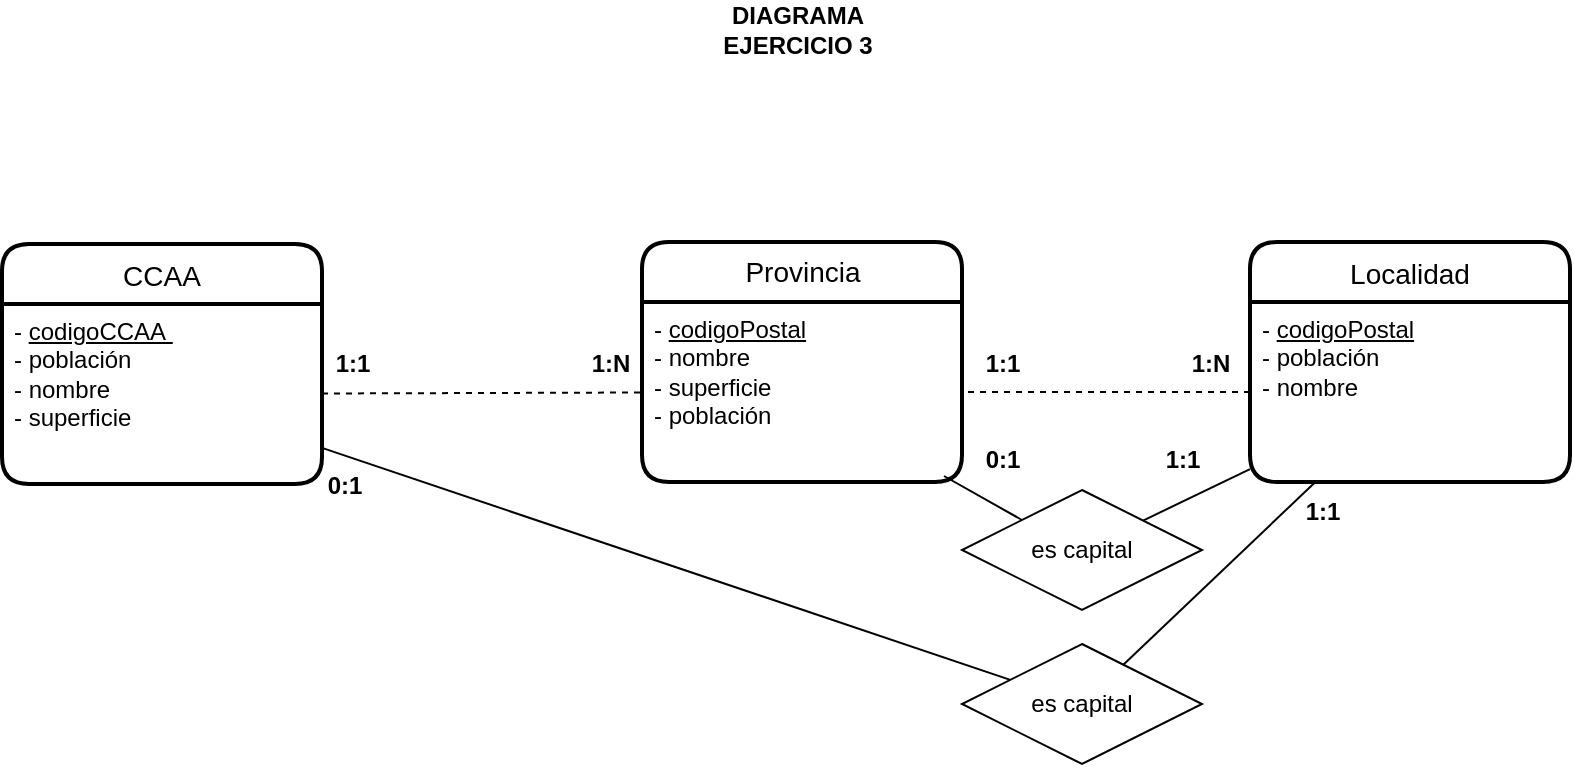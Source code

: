 <mxfile version="20.1.3" type="github">
  <diagram id="e14B0zVhnKclSYJwJWuQ" name="Pàgina-1">
    <mxGraphModel dx="2191" dy="412" grid="1" gridSize="10" guides="1" tooltips="1" connect="1" arrows="1" fold="1" page="1" pageScale="1" pageWidth="1169" pageHeight="827" math="0" shadow="0">
      <root>
        <mxCell id="0" />
        <mxCell id="1" parent="0" />
        <mxCell id="MY2yZ7T-iWRl8EQ1s907-56" value="Localidad" style="swimlane;childLayout=stackLayout;horizontal=1;startSize=30;horizontalStack=0;rounded=1;fontSize=14;fontStyle=0;strokeWidth=2;resizeParent=0;resizeLast=1;shadow=0;dashed=0;align=center;" parent="1" vertex="1">
          <mxGeometry x="-386" y="311" width="160" height="120" as="geometry" />
        </mxCell>
        <mxCell id="MY2yZ7T-iWRl8EQ1s907-57" value="- &lt;u&gt;codigoPostal&lt;/u&gt;&lt;br&gt;- población&lt;br&gt;- nombre" style="align=left;strokeColor=none;fillColor=none;spacingLeft=4;fontSize=12;verticalAlign=top;resizable=0;rotatable=0;part=1;html=1;" parent="MY2yZ7T-iWRl8EQ1s907-56" vertex="1">
          <mxGeometry y="30" width="160" height="90" as="geometry" />
        </mxCell>
        <mxCell id="MY2yZ7T-iWRl8EQ1s907-62" value="Provincia" style="swimlane;childLayout=stackLayout;horizontal=1;startSize=30;horizontalStack=0;rounded=1;fontSize=14;fontStyle=0;strokeWidth=2;resizeParent=0;resizeLast=1;shadow=0;dashed=0;align=center;html=1;" parent="1" vertex="1">
          <mxGeometry x="-690" y="311" width="160" height="120" as="geometry" />
        </mxCell>
        <mxCell id="MY2yZ7T-iWRl8EQ1s907-63" value="- &lt;u&gt;codigoPostal&lt;/u&gt;&lt;br&gt;- nombre&lt;br&gt;- superficie&lt;br&gt;- población" style="align=left;strokeColor=none;fillColor=none;spacingLeft=4;fontSize=12;verticalAlign=top;resizable=0;rotatable=0;part=1;html=1;" parent="MY2yZ7T-iWRl8EQ1s907-62" vertex="1">
          <mxGeometry y="30" width="160" height="90" as="geometry" />
        </mxCell>
        <mxCell id="MY2yZ7T-iWRl8EQ1s907-60" value="CCAA" style="swimlane;childLayout=stackLayout;horizontal=1;startSize=30;horizontalStack=0;rounded=1;fontSize=14;fontStyle=0;strokeWidth=2;resizeParent=0;resizeLast=1;shadow=0;dashed=0;align=center;" parent="1" vertex="1">
          <mxGeometry x="-1010" y="312" width="160" height="120" as="geometry" />
        </mxCell>
        <mxCell id="MY2yZ7T-iWRl8EQ1s907-61" value="- &lt;u&gt;codigoCCAA&amp;nbsp;&lt;/u&gt;&lt;br&gt;- población&lt;br&gt;- nombre&lt;br&gt;- superficie" style="align=left;strokeColor=none;fillColor=none;spacingLeft=4;fontSize=12;verticalAlign=top;resizable=0;rotatable=0;part=1;fontStyle=0;html=1;" parent="MY2yZ7T-iWRl8EQ1s907-60" vertex="1">
          <mxGeometry y="30" width="160" height="90" as="geometry" />
        </mxCell>
        <mxCell id="MY2yZ7T-iWRl8EQ1s907-69" value="" style="endArrow=none;html=1;rounded=0;dashed=1;" parent="1" source="MY2yZ7T-iWRl8EQ1s907-61" target="MY2yZ7T-iWRl8EQ1s907-63" edge="1">
          <mxGeometry relative="1" as="geometry">
            <mxPoint x="-280" y="302" as="sourcePoint" />
            <mxPoint x="-786.105" y="203.948" as="targetPoint" />
          </mxGeometry>
        </mxCell>
        <mxCell id="MY2yZ7T-iWRl8EQ1s907-74" value="" style="endArrow=none;html=1;rounded=0;dashed=1;" parent="1" source="MY2yZ7T-iWRl8EQ1s907-57" target="MY2yZ7T-iWRl8EQ1s907-63" edge="1">
          <mxGeometry relative="1" as="geometry">
            <mxPoint x="-392.287" y="203.143" as="sourcePoint" />
            <mxPoint x="-420" y="391.545" as="targetPoint" />
          </mxGeometry>
        </mxCell>
        <mxCell id="MY2yZ7T-iWRl8EQ1s907-76" value="es capital" style="shape=rhombus;perimeter=rhombusPerimeter;whiteSpace=wrap;html=1;align=center;" parent="1" vertex="1">
          <mxGeometry x="-530" y="512" width="120" height="60" as="geometry" />
        </mxCell>
        <mxCell id="MY2yZ7T-iWRl8EQ1s907-77" value="es capital" style="shape=rhombus;perimeter=rhombusPerimeter;whiteSpace=wrap;html=1;align=center;" parent="1" vertex="1">
          <mxGeometry x="-530" y="435" width="120" height="60" as="geometry" />
        </mxCell>
        <mxCell id="MY2yZ7T-iWRl8EQ1s907-78" value="" style="endArrow=none;html=1;rounded=0;" parent="1" source="MY2yZ7T-iWRl8EQ1s907-61" target="MY2yZ7T-iWRl8EQ1s907-76" edge="1">
          <mxGeometry relative="1" as="geometry">
            <mxPoint x="-884.878" y="352.0" as="sourcePoint" />
            <mxPoint x="-776.842" y="213.579" as="targetPoint" />
          </mxGeometry>
        </mxCell>
        <mxCell id="MY2yZ7T-iWRl8EQ1s907-79" value="" style="endArrow=none;html=1;rounded=0;entryX=0;entryY=0;entryDx=0;entryDy=0;" parent="1" target="MY2yZ7T-iWRl8EQ1s907-77" edge="1">
          <mxGeometry relative="1" as="geometry">
            <mxPoint x="-539" y="428" as="sourcePoint" />
            <mxPoint x="-493" y="447" as="targetPoint" />
          </mxGeometry>
        </mxCell>
        <mxCell id="MY2yZ7T-iWRl8EQ1s907-80" value="" style="endArrow=none;html=1;rounded=0;" parent="1" source="MY2yZ7T-iWRl8EQ1s907-77" target="MY2yZ7T-iWRl8EQ1s907-57" edge="1">
          <mxGeometry relative="1" as="geometry">
            <mxPoint x="-320" y="358.538" as="sourcePoint" />
            <mxPoint x="-469.412" y="286.706" as="targetPoint" />
          </mxGeometry>
        </mxCell>
        <mxCell id="MY2yZ7T-iWRl8EQ1s907-81" value="" style="endArrow=none;html=1;rounded=0;" parent="1" source="MY2yZ7T-iWRl8EQ1s907-76" target="MY2yZ7T-iWRl8EQ1s907-57" edge="1">
          <mxGeometry relative="1" as="geometry">
            <mxPoint x="-506.364" y="245.182" as="sourcePoint" />
            <mxPoint x="-559.322" y="22" as="targetPoint" />
          </mxGeometry>
        </mxCell>
        <mxCell id="jRFVzA_71bG7eUm4LBwY-1" value="&lt;b&gt;0:1&lt;/b&gt;" style="text;html=1;align=center;verticalAlign=middle;resizable=0;points=[];autosize=1;strokeColor=none;fillColor=none;" parent="1" vertex="1">
          <mxGeometry x="-859" y="418" width="40" height="30" as="geometry" />
        </mxCell>
        <mxCell id="jRFVzA_71bG7eUm4LBwY-2" value="&lt;b&gt;1:1&lt;/b&gt;" style="text;html=1;align=center;verticalAlign=middle;resizable=0;points=[];autosize=1;strokeColor=none;fillColor=none;" parent="1" vertex="1">
          <mxGeometry x="-370" y="431" width="40" height="30" as="geometry" />
        </mxCell>
        <mxCell id="jRFVzA_71bG7eUm4LBwY-3" value="&lt;b&gt;1:1&lt;/b&gt;" style="text;html=1;align=center;verticalAlign=middle;resizable=0;points=[];autosize=1;strokeColor=none;fillColor=none;" parent="1" vertex="1">
          <mxGeometry x="-855" y="357" width="40" height="30" as="geometry" />
        </mxCell>
        <mxCell id="jRFVzA_71bG7eUm4LBwY-4" value="&lt;b&gt;1:N&lt;/b&gt;" style="text;html=1;align=center;verticalAlign=middle;resizable=0;points=[];autosize=1;strokeColor=none;fillColor=none;" parent="1" vertex="1">
          <mxGeometry x="-726" y="357" width="40" height="30" as="geometry" />
        </mxCell>
        <mxCell id="jRFVzA_71bG7eUm4LBwY-5" value="&lt;b&gt;0:1&lt;/b&gt;" style="text;html=1;align=center;verticalAlign=middle;resizable=0;points=[];autosize=1;strokeColor=none;fillColor=none;" parent="1" vertex="1">
          <mxGeometry x="-530" y="405" width="40" height="30" as="geometry" />
        </mxCell>
        <mxCell id="jRFVzA_71bG7eUm4LBwY-6" value="&lt;b&gt;1:1&lt;/b&gt;" style="text;html=1;align=center;verticalAlign=middle;resizable=0;points=[];autosize=1;strokeColor=none;fillColor=none;" parent="1" vertex="1">
          <mxGeometry x="-440" y="405" width="40" height="30" as="geometry" />
        </mxCell>
        <mxCell id="jRFVzA_71bG7eUm4LBwY-8" value="&lt;b&gt;1:1&lt;/b&gt;" style="text;html=1;align=center;verticalAlign=middle;resizable=0;points=[];autosize=1;strokeColor=none;fillColor=none;" parent="1" vertex="1">
          <mxGeometry x="-530" y="357" width="40" height="30" as="geometry" />
        </mxCell>
        <mxCell id="jRFVzA_71bG7eUm4LBwY-9" value="&lt;b&gt;1:N&lt;/b&gt;" style="text;html=1;align=center;verticalAlign=middle;resizable=0;points=[];autosize=1;strokeColor=none;fillColor=none;" parent="1" vertex="1">
          <mxGeometry x="-426" y="357" width="40" height="30" as="geometry" />
        </mxCell>
        <mxCell id="LvHJdnn_zBilJ78T73Ot-1" value="&lt;b&gt;DIAGRAMA EJERCICIO 3&lt;/b&gt;" style="text;html=1;strokeColor=none;fillColor=none;align=center;verticalAlign=middle;whiteSpace=wrap;rounded=0;" vertex="1" parent="1">
          <mxGeometry x="-670" y="190" width="116" height="30" as="geometry" />
        </mxCell>
      </root>
    </mxGraphModel>
  </diagram>
</mxfile>
